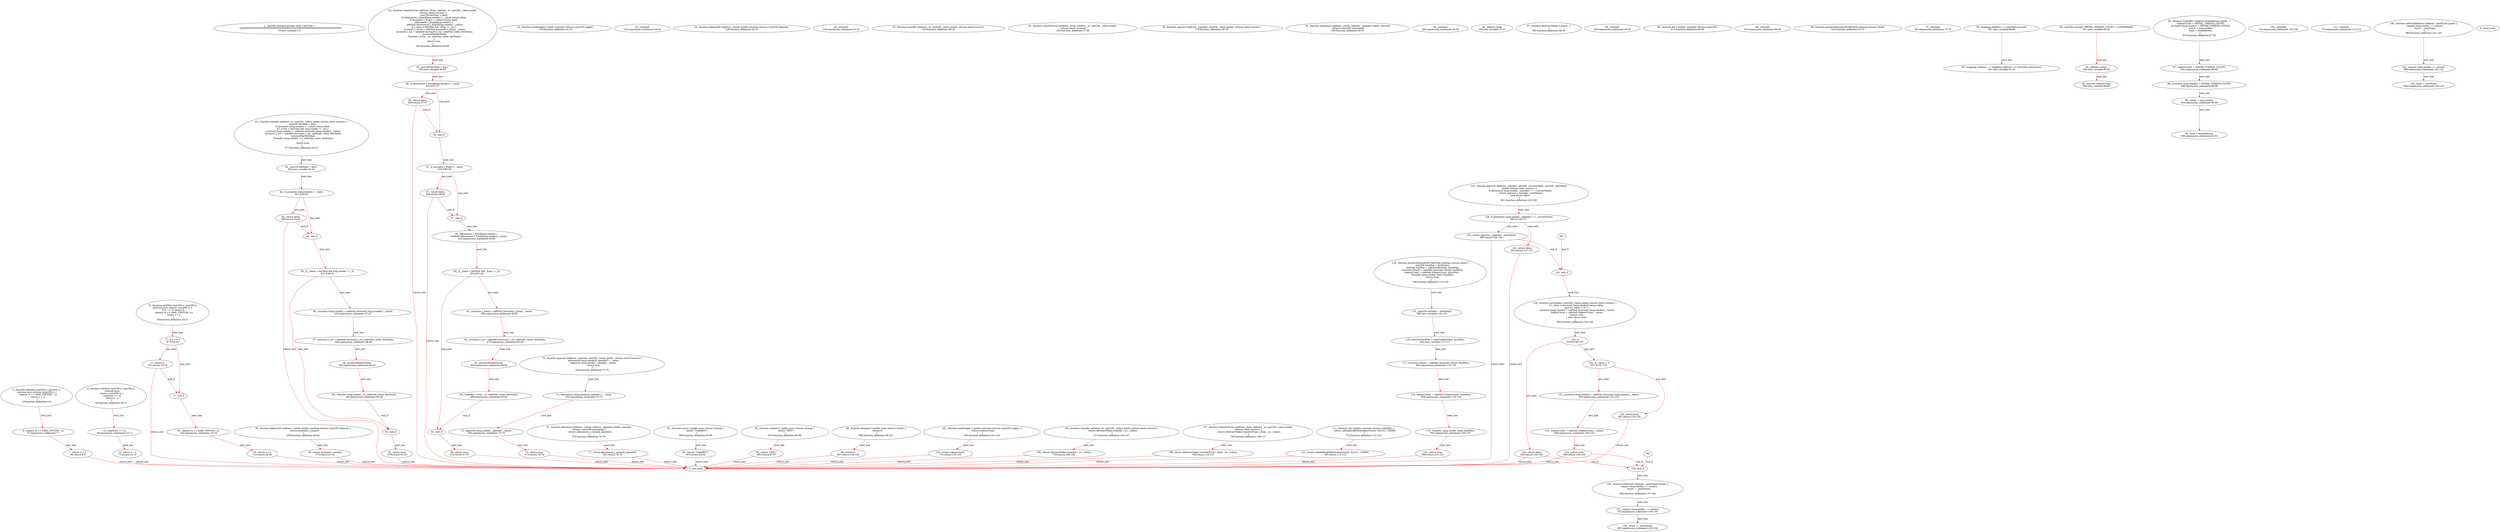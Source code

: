digraph  {
13 [label="2_ uint256 constant private MAX_UINT256 =\n    0xFFFFFFFFFFFFFFFFFFFFFFFFFFFFFFFFFFFFFFFFFFFFFFFFFFFFFFFFFFFFFFFF;\n13-new_variable-3-4", method="", type_label=new_variable];
19 [label="4_ function safeAdd (uint256 x, uint256 y) \n internal pure returns (uint256 z) {\n    require (x <= MAX_UINT256 - y);\n    return x + y;\n  }\n19-function_definition-5-9", method="safeAdd(uint256 x,uint256 y)", type_label=function_definition];
37 [label="6_ require (x <= MAX_UINT256 - y);\n37-expression_statement-7-7", method="safeAdd(uint256 x,uint256 y)", type_label=expression_statement];
46 [label="7_ return x + y;\n46-return-8-8", method="safeAdd(uint256 x,uint256 y)", type_label=return];
50 [label="9_ function safeSub (uint256 x, uint256 y)\n   internal pure\n  returns (uint256 z) {\n    require(x >= y);\n    return x - y;\n  }\n50-function_definition-10-15", method="safeSub(uint256 x,uint256 y)", type_label=function_definition];
68 [label="12_ require(x >= y);\n68-expression_statement-13-13", method="safeSub(uint256 x,uint256 y)", type_label=expression_statement];
75 [label="13_ return x - y;\n75-return-14-14", method="safeSub(uint256 x,uint256 y)", type_label=return];
79 [label="15_ function safeMul (uint256 x, uint256 y)\ninternal pure returns (uint256 z) {\n    if (y == 0) return 0;  \n    require (x <= MAX_UINT256 / y);\n    return x * y;\n  }\n79-function_definition-16-21", method="safeMul(uint256 x,uint256 y)", type_label=function_definition];
97 [label="17_ if_y == 0\n97-if-18-18", method="safeMul(uint256 x,uint256 y)", type_label=if];
1098 [label="17_ end_if", method="safeMul(uint256 x,uint256 y)", type_label=end_if];
101 [label="17_ return 0;\n101-return-18-18", method="safeMul(uint256 x,uint256 y)", type_label=return];
103 [label="18_ require (x <= MAX_UINT256 / y);\n103-expression_statement-19-19", method="safeMul(uint256 x,uint256 y)", type_label=expression_statement];
112 [label="19_ return x * y;\n112-return-20-20", method="safeMul(uint256 x,uint256 y)", type_label=return];
119 [label="23_ function totalSupply() public constant returns (uint256 supply);\n119-function_definition-24-24", method="totalSupply()", type_label=function_definition];
122 [label="23_ constant\n122-expression_statement-24-24", method="totalSupply()", type_label=expression_statement];
129 [label="24_ function balanceOf (address _owner) public constant returns (uint256 balance);\n129-function_definition-25-25", method="balanceOf(address _owner)", type_label=function_definition];
136 [label="24_ constant\n136-expression_statement-25-25", method="balanceOf(address _owner)", type_label=expression_statement];
143 [label="25_ function transfer (address _to, uint256 _value) public  returns (bool success);\n143-function_definition-26-26", method="transfer(address _to,uint256 _value)", type_label=function_definition];
159 [label="26_ function transferFrom (address _from, address _to, uint256 _value) public \n  returns (bool success);\n159-function_definition-27-28", method="transferFrom(address _from,address _to,uint256 _value)", type_label=function_definition];
179 [label="28_ function approve (address _spender, uint256 _value) public  returns (bool success);\n179-function_definition-29-29", method="approve(address _spender,uint256 _value)", type_label=function_definition];
195 [label="29_ function allowance (address _owner, address _spender) public constant\n  returns (uint256 remaining);\n195-function_definition-30-31", method="allowance(address _owner,address _spender)", type_label=function_definition];
206 [label="29_ constant\n206-expression_statement-30-30", method="allowance(address _owner,address _spender)", type_label=expression_statement];
250 [label="36_ address fund;\n250-new_variable-37-37", method="", type_label=new_variable];
254 [label="37_ function AbstractToken () public  {\n  }\n254-function_definition-38-39", method="AbstractToken()", type_label=function_definition];
258 [label="39_ function balanceOf (address _owner) public constant returns (uint256 balance) {\n    return accounts [_owner];\n  }\n258-function_definition-40-42", method="balanceOf(address _owner)", type_label=function_definition];
265 [label="39_ constant\n265-expression_statement-40-40", method="balanceOf(address _owner)", type_label=expression_statement];
273 [label="40_ return accounts [_owner];\n273-return-41-41", method="balanceOf(address _owner)", type_label=return];
277 [label="42_ function transfer (address _to, uint256 _value) public returns (bool success) {\n    uint256 feeTotal = fee();\n    if (accounts [msg.sender] < _value) return false;\n    if (_value > feeTotal && msg.sender != _to) {\n      accounts [msg.sender] = safeSub (accounts [msg.sender], _value);\n      accounts [_to] = safeAdd (accounts [_to], safeSub(_value, feeTotal));\n      processFee(feeTotal);\n      Transfer (msg.sender, _to, safeSub(_value, feeTotal));\n    }\n    return true;\n  }\n277-function_definition-43-53", method="transfer(address _to,uint256 _value)", type_label=function_definition];
294 [label="43_ uint256 feeTotal = fee();\n294-new_variable-44-44", method="transfer(address _to,uint256 _value)", type_label=new_variable];
301 [label="44_ if_accounts [msg.sender] < _value\n301-if-45-45", method="transfer(address _to,uint256 _value)", type_label=if];
1302 [label="44_ end_if", method="transfer(address _to,uint256 _value)", type_label=end_if];
309 [label="44_ return false;\n309-return-45-45", method="transfer(address _to,uint256 _value)", type_label=return];
312 [label="45_ if__value > feeTotal && msg.sender != _to\n312-if-46-51", method="transfer(address _to,uint256 _value)", type_label=if];
1313 [label="45_ end_if", method="transfer(address _to,uint256 _value)", type_label=end_if];
323 [label="46_ accounts [msg.sender] = safeSub (accounts [msg.sender], _value);\n323-expression_statement-47-47", method="transfer(address _to,uint256 _value)", type_label=expression_statement];
340 [label="47_ accounts [_to] = safeAdd (accounts [_to], safeSub(_value, feeTotal));\n340-expression_statement-48-48", method="transfer(address _to,uint256 _value)", type_label=expression_statement];
358 [label="48_ processFee(feeTotal);\n358-expression_statement-49-49", method="transfer(address _to,uint256 _value)", type_label=expression_statement];
363 [label="49_ Transfer (msg.sender, _to, safeSub(_value, feeTotal));\n363-expression_statement-50-50", method="transfer(address _to,uint256 _value)", type_label=expression_statement];
379 [label="51_ return true;\n379-return-52-52", method="transfer(address _to,uint256 _value)", type_label=return];
382 [label="53_ function transferFrom (address _from, address _to, uint256 _value) public\n  returns (bool success) {\n    uint256 feeTotal = fee();\n    if (allowances [_from][msg.sender] < _value) return false;\n    if (accounts [_from] < _value) return false;\n    allowances [_from][msg.sender] =\n      safeSub (allowances [_from][msg.sender], _value);\n    if (_value > feeTotal && _from != _to) {\n      accounts [_from] = safeSub (accounts [_from], _value);\n      accounts [_to] = safeAdd (accounts [_to], safeSub(_value, feeTotal));\n      processFee(feeTotal);\n      Transfer (_from, _to, safeSub(_value, feeTotal));\n    }\n    return true;\n  }\n382-function_definition-54-68", method="transferFrom(address _from,address _to,uint256 _value)", type_label=function_definition];
403 [label="55_ uint256 feeTotal = fee();\n403-new_variable-56-56", method="transferFrom(address _from,address _to,uint256 _value)", type_label=new_variable];
410 [label="56_ if_allowances [_from][msg.sender] < _value\n410-if-57-57", method="transferFrom(address _from,address _to,uint256 _value)", type_label=if];
1411 [label="56_ end_if", method="transferFrom(address _from,address _to,uint256 _value)", type_label=end_if];
420 [label="56_ return false;\n420-return-57-57", method="transferFrom(address _from,address _to,uint256 _value)", type_label=return];
423 [label="57_ if_accounts [_from] < _value\n423-if-58-58", method="transferFrom(address _from,address _to,uint256 _value)", type_label=if];
1424 [label="57_ end_if", method="transferFrom(address _from,address _to,uint256 _value)", type_label=end_if];
429 [label="57_ return false;\n429-return-58-58", method="transferFrom(address _from,address _to,uint256 _value)", type_label=return];
432 [label="58_ allowances [_from][msg.sender] =\n      safeSub (allowances [_from][msg.sender], _value);\n432-expression_statement-59-60", method="transferFrom(address _from,address _to,uint256 _value)", type_label=expression_statement];
453 [label="60_ if__value > feeTotal && _from != _to\n453-if-61-66", method="transferFrom(address _from,address _to,uint256 _value)", type_label=if];
1454 [label="60_ end_if", method="transferFrom(address _from,address _to,uint256 _value)", type_label=end_if];
462 [label="61_ accounts [_from] = safeSub (accounts [_from], _value);\n462-expression_statement-62-62", method="transferFrom(address _from,address _to,uint256 _value)", type_label=expression_statement];
475 [label="62_ accounts [_to] = safeAdd (accounts [_to], safeSub(_value, feeTotal));\n475-expression_statement-63-63", method="transferFrom(address _from,address _to,uint256 _value)", type_label=expression_statement];
493 [label="63_ processFee(feeTotal);\n493-expression_statement-64-64", method="transferFrom(address _from,address _to,uint256 _value)", type_label=expression_statement];
498 [label="64_ Transfer (_from, _to, safeSub(_value, feeTotal));\n498-expression_statement-65-65", method="transferFrom(address _from,address _to,uint256 _value)", type_label=expression_statement];
512 [label="66_ return true;\n512-return-67-67", method="transferFrom(address _from,address _to,uint256 _value)", type_label=return];
515 [label="68_ function fee () public  constant returns (uint256);\n515-function_definition-69-69", method="fee()", type_label=function_definition];
518 [label="68_ constant\n518-expression_statement-69-69", method="fee()", type_label=expression_statement];
524 [label="69_ function processFee(uint256 feeTotal) internal returns (bool);\n524-function_definition-70-70", method="processFee(uint256 feeTotal)", type_label=function_definition];
535 [label="70_ function approve (address _spender, uint256 _value) public  returns (bool success) {\n    allowances [msg.sender][_spender] = _value;\n    Approval (msg.sender, _spender, _value);\n    return true;\n  }\n535-function_definition-71-75", method="approve(address _spender,uint256 _value)", type_label=function_definition];
552 [label="71_ allowances [msg.sender][_spender] = _value;\n552-expression_statement-72-72", method="approve(address _spender,uint256 _value)", type_label=expression_statement];
562 [label="72_ Approval (msg.sender, _spender, _value);\n562-expression_statement-73-73", method="approve(address _spender,uint256 _value)", type_label=expression_statement];
573 [label="73_ return true;\n573-return-74-74", method="approve(address _spender,uint256 _value)", type_label=return];
576 [label="75_ function allowance (address _owner, address _spender) public constant\n  returns (uint256 remaining) {\n    return allowances [_owner][_spender];\n  }\n576-function_definition-76-79", method="allowance(address _owner,address _spender)", type_label=function_definition];
587 [label="75_ constant\n587-expression_statement-76-76", method="allowance(address _owner,address _spender)", type_label=expression_statement];
595 [label="77_ return allowances [_owner][_spender];\n595-return-78-78", method="allowance(address _owner,address _spender)", type_label=return];
601 [label="79_ mapping (address => uint256) accounts;\n601-new_variable-80-80", method="", type_label=new_variable];
607 [label="80_ mapping (address => mapping (address => uint256)) allowances;\n607-new_variable-81-81", method="", type_label=new_variable];
621 [label="83_ uint256 constant INITIAL_TOKENS_COUNT = 210000000e6;\n621-new_variable-84-84", method="", type_label=new_variable];
626 [label="84_ address owner;\n626-new_variable-85-85", method="", type_label=new_variable];
630 [label="85_ uint256 tokensCount;\n630-new_variable-86-86", method="", type_label=new_variable];
634 [label="86_ function TradeBTC (address fundAddress) public  {\n    tokensCount = INITIAL_TOKENS_COUNT;\n    accounts [msg.sender] = INITIAL_TOKENS_COUNT;\n    owner = msg.sender;\n    fund = fundAddress;\n  }\n634-function_definition-87-92", method="TradeBTC(address fundAddress)", type_label=function_definition];
642 [label="87_ tokensCount = INITIAL_TOKENS_COUNT;\n642-expression_statement-88-88", method="TradeBTC(address fundAddress)", type_label=expression_statement];
646 [label="88_ accounts [msg.sender] = INITIAL_TOKENS_COUNT;\n646-expression_statement-89-89", method="TradeBTC(address fundAddress)", type_label=expression_statement];
654 [label="89_ owner = msg.sender;\n654-expression_statement-90-90", method="TradeBTC(address fundAddress)", type_label=expression_statement];
660 [label="90_ fund = fundAddress;\n660-expression_statement-91-91", method="TradeBTC(address fundAddress)", type_label=expression_statement];
664 [label="92_ function name () public pure returns (string) {\n    return \"TradeBTC\";\n  }\n664-function_definition-93-95", method="name()", type_label=function_definition];
673 [label="93_ return \"TradeBTC\";\n673-return-94-94", method="name()", type_label=return];
676 [label="95_ function symbol ()  public pure returns (string) {\n    return \"tBTC\";\n  }\n676-function_definition-96-98", method="symbol()", type_label=function_definition];
685 [label="96_ return \"tBTC\";\n685-return-97-97", method="symbol()", type_label=return];
688 [label="98_ function decimals () public pure returns (uint8) {\n    return 6;\n  }\n688-function_definition-99-101", method="decimals()", type_label=function_definition];
697 [label="99_ return 6;\n697-return-100-100", method="decimals()", type_label=return];
699 [label="101_ function totalSupply () public constant returns (uint256 supply) {\n    return tokensCount;\n  }\n699-function_definition-102-104", method="totalSupply()", type_label=function_definition];
702 [label="101_ constant\n702-expression_statement-102-102", method="totalSupply()", type_label=expression_statement];
710 [label="102_ return tokensCount;\n710-return-103-103", method="totalSupply()", type_label=return];
712 [label="104_ function transfer (address _to, uint256 _value) public returns (bool success) {\n    return AbstractToken.transfer (_to, _value);\n  }\n712-function_definition-105-107", method="transfer(address _to,uint256 _value)", type_label=function_definition];
729 [label="105_ return AbstractToken.transfer (_to, _value);\n729-return-106-106", method="transfer(address _to,uint256 _value)", type_label=return];
738 [label="107_ function transferFrom (address _from, address _to, uint256 _value) public\n  returns (bool success) {\n    return AbstractToken.transferFrom (_from, _to, _value);\n  }\n738-function_definition-108-111", method="transferFrom(address _from,address _to,uint256 _value)", type_label=function_definition];
759 [label="109_ return AbstractToken.transferFrom (_from, _to, _value);\n759-return-110-110", method="transferFrom(address _from,address _to,uint256 _value)", type_label=return];
770 [label="111_ function fee ()public constant returns (uint256)  {\n    return safeAdd(safeMul(tokensCount, 5)/1e11, 25000);\n  }\n770-function_definition-112-114", method="fee()", type_label=function_definition];
773 [label="111_ constant\n773-expression_statement-112-112", method="fee()", type_label=expression_statement];
780 [label="112_ return safeAdd(safeMul(tokensCount, 5)/1e11, 25000);\n780-return-113-113", method="fee()", type_label=return];
794 [label="114_ function processFee(uint256 feeTotal) internal returns (bool) {\n      uint256 burnFee = feeTotal/2;\n      uint256 fundFee = safeSub(feeTotal, burnFee);\n      accounts [fund] = safeAdd (accounts [fund], fundFee);\n      tokensCount = safeSub (tokensCount, burnFee);  \n      Transfer (msg.sender, fund, fundFee);\n      return true;\n  }\n794-function_definition-115-122", method="processFee(uint256 feeTotal)", type_label=function_definition];
806 [label="115_ uint256 burnFee = feeTotal/2;\n806-new_variable-116-116", method="processFee(uint256 feeTotal)", type_label=new_variable];
814 [label="116_ uint256 fundFee = safeSub(feeTotal, burnFee);\n814-new_variable-117-117", method="processFee(uint256 feeTotal)", type_label=new_variable];
825 [label="117_ accounts [fund] = safeAdd (accounts [fund], fundFee);\n825-expression_statement-118-118", method="processFee(uint256 feeTotal)", type_label=expression_statement];
838 [label="118_ tokensCount = safeSub (tokensCount, burnFee);\n838-expression_statement-119-119", method="processFee(uint256 feeTotal)", type_label=expression_statement];
847 [label="119_ Transfer (msg.sender, fund, fundFee);\n847-expression_statement-120-120", method="processFee(uint256 feeTotal)", type_label=expression_statement];
858 [label="120_ return true;\n858-return-121-121", method="processFee(uint256 feeTotal)", type_label=return];
861 [label="122_ function approve (address _spender, uint256 _currentValue, uint256 _newValue)\n  public returns (bool success) {\n    if (allowance (msg.sender, _spender) == _currentValue)\n      return approve (_spender, _newValue);\n    else return false;\n  }\n861-function_definition-123-128", method="approve(address _spender,uint256 _currentValue,uint256 _newValue)", type_label=function_definition];
882 [label="124_ if_allowance (msg.sender, _spender) == _currentValue\n882-if-125-127", method="approve(address _spender,uint256 _currentValue,uint256 _newValue)", type_label=if];
1883 [label="124_ end_if", method="approve(address _spender,uint256 _currentValue,uint256 _newValue)", type_label=end_if];
893 [label="125_ return approve (_spender, _newValue);\n893-return-126-126", method="approve(address _spender,uint256 _currentValue,uint256 _newValue)", type_label=return];
900 [label="126_ return false;\n900-return-127-127", method="approve(address _spender,uint256 _currentValue,uint256 _newValue)", type_label=return];
903 [label="128_ function burnTokens (uint256 _value) public returns (bool success) {\n    if (_value > accounts [msg.sender]) return false;\n    else if (_value > 0) {\n      accounts [msg.sender] = safeSub (accounts [msg.sender], _value);\n      tokensCount = safeSub (tokensCount, _value);\n      return true;\n    } else return true;\n  }\n903-function_definition-129-136", method="burnTokens(uint256 _value)", type_label=function_definition];
916 [label="129_ if\n916-if-130-135", method="burnTokens(uint256 _value)", type_label=if];
1917 [label="129_ end_if", method="burnTokens(uint256 _value)", type_label=end_if];
924 [label="129_ return false;\n924-return-130-130", method="burnTokens(uint256 _value)", type_label=return];
927 [label="130_ if__value > 0\n927-if-131-135", method="burnTokens(uint256 _value)", type_label=if];
932 [label="131_ accounts [msg.sender] = safeSub (accounts [msg.sender], _value);\n932-expression_statement-132-132", method="burnTokens(uint256 _value)", type_label=expression_statement];
949 [label="132_ tokensCount = safeSub (tokensCount, _value);\n949-expression_statement-133-133", method="burnTokens(uint256 _value)", type_label=expression_statement];
958 [label="133_ return true;\n958-return-134-134", method="burnTokens(uint256 _value)", type_label=return];
961 [label="134_ return true;\n961-return-135-135", method="burnTokens(uint256 _value)", type_label=return];
964 [label="136_ function setOwner (address _newOwner) public {\n    require (msg.sender == owner);\n    owner = _newOwner;\n  }\n964-function_definition-137-140", method="setOwner(address _newOwner)", type_label=function_definition];
972 [label="137_ require (msg.sender == owner);\n972-expression_statement-138-138", method="setOwner(address _newOwner)", type_label=expression_statement];
981 [label="138_ owner = _newOwner;\n981-expression_statement-139-139", method="setOwner(address _newOwner)", type_label=expression_statement];
985 [label="140_ function setFundAddress (address _newFund) public {\n    require (msg.sender == owner);\n    fund = _newFund;\n  }\n985-function_definition-141-144", method="setFundAddress(address _newFund)", type_label=function_definition];
993 [label="141_ require (msg.sender == owner);\n993-expression_statement-142-142", method="setFundAddress(address _newFund)", type_label=expression_statement];
1002 [label="142_ fund = _newFund;\n1002-expression_statement-143-143", method="setFundAddress(address _newFund)", type_label=expression_statement];
1 [label="0_ start_node", method="", type_label=start];
2 [label="0_ exit_node", method="", type_label=exit];
901;
962;
19 -> 37  [color=red, controlflow_type=next_line, edge_type=CFG_edge, key=0, label=next_line];
37 -> 46  [color=red, controlflow_type=next_line, edge_type=CFG_edge, key=0, label=next_line];
46 -> 2  [color=red, controlflow_type=return_exit, edge_type=CFG_edge, key=0, label=return_exit];
50 -> 68  [color=red, controlflow_type=next_line, edge_type=CFG_edge, key=0, label=next_line];
68 -> 75  [color=red, controlflow_type=next_line, edge_type=CFG_edge, key=0, label=next_line];
75 -> 2  [color=red, controlflow_type=return_exit, edge_type=CFG_edge, key=0, label=return_exit];
79 -> 97  [color=red, controlflow_type=next_line, edge_type=CFG_edge, key=0, label=next_line];
97 -> 101  [color=red, controlflow_type=pos_next, edge_type=CFG_edge, key=0, label=pos_next];
97 -> 1098  [color=red, controlflow_type=neg_next, edge_type=CFG_edge, key=0, label=neg_next];
1098 -> 103  [color=red, controlflow_type=next_line, edge_type=CFG_edge, key=0, label=next_line];
101 -> 1098  [color=red, controlflow_type=end_if, edge_type=CFG_edge, key=0, label=end_if];
101 -> 2  [color=red, controlflow_type=return_exit, edge_type=CFG_edge, key=0, label=return_exit];
103 -> 112  [color=red, controlflow_type=next_line, edge_type=CFG_edge, key=0, label=next_line];
112 -> 2  [color=red, controlflow_type=return_exit, edge_type=CFG_edge, key=0, label=return_exit];
258 -> 273  [color=red, controlflow_type=next_line, edge_type=CFG_edge, key=0, label=next_line];
273 -> 2  [color=red, controlflow_type=return_exit, edge_type=CFG_edge, key=0, label=return_exit];
277 -> 294  [color=red, controlflow_type=next_line, edge_type=CFG_edge, key=0, label=next_line];
294 -> 301  [color=red, controlflow_type=next_line, edge_type=CFG_edge, key=0, label=next_line];
301 -> 309  [color=red, controlflow_type=pos_next, edge_type=CFG_edge, key=0, label=pos_next];
301 -> 1302  [color=red, controlflow_type=neg_next, edge_type=CFG_edge, key=0, label=neg_next];
1302 -> 312  [color=red, controlflow_type=next_line, edge_type=CFG_edge, key=0, label=next_line];
309 -> 1302  [color=red, controlflow_type=end_if, edge_type=CFG_edge, key=0, label=end_if];
309 -> 2  [color=red, controlflow_type=return_exit, edge_type=CFG_edge, key=0, label=return_exit];
312 -> 323  [color=red, controlflow_type=pos_next, edge_type=CFG_edge, key=0, label=pos_next];
312 -> 1313  [color=red, controlflow_type=neg_next, edge_type=CFG_edge, key=0, label=neg_next];
1313 -> 379  [color=red, controlflow_type=next_line, edge_type=CFG_edge, key=0, label=next_line];
323 -> 340  [color=red, controlflow_type=next_line, edge_type=CFG_edge, key=0, label=next_line];
340 -> 358  [color=red, controlflow_type=next_line, edge_type=CFG_edge, key=0, label=next_line];
358 -> 363  [color=red, controlflow_type=next_line, edge_type=CFG_edge, key=0, label=next_line];
363 -> 1313  [color=red, controlflow_type=end_if, edge_type=CFG_edge, key=0, label=end_if];
379 -> 2  [color=red, controlflow_type=return_exit, edge_type=CFG_edge, key=0, label=return_exit];
382 -> 403  [color=red, controlflow_type=next_line, edge_type=CFG_edge, key=0, label=next_line];
403 -> 410  [color=red, controlflow_type=next_line, edge_type=CFG_edge, key=0, label=next_line];
410 -> 420  [color=red, controlflow_type=pos_next, edge_type=CFG_edge, key=0, label=pos_next];
410 -> 1411  [color=red, controlflow_type=neg_next, edge_type=CFG_edge, key=0, label=neg_next];
1411 -> 423  [color=red, controlflow_type=next_line, edge_type=CFG_edge, key=0, label=next_line];
420 -> 1411  [color=red, controlflow_type=end_if, edge_type=CFG_edge, key=0, label=end_if];
420 -> 2  [color=red, controlflow_type=return_exit, edge_type=CFG_edge, key=0, label=return_exit];
423 -> 429  [color=red, controlflow_type=pos_next, edge_type=CFG_edge, key=0, label=pos_next];
423 -> 1424  [color=red, controlflow_type=neg_next, edge_type=CFG_edge, key=0, label=neg_next];
1424 -> 432  [color=red, controlflow_type=next_line, edge_type=CFG_edge, key=0, label=next_line];
429 -> 1424  [color=red, controlflow_type=end_if, edge_type=CFG_edge, key=0, label=end_if];
429 -> 2  [color=red, controlflow_type=return_exit, edge_type=CFG_edge, key=0, label=return_exit];
432 -> 453  [color=red, controlflow_type=next_line, edge_type=CFG_edge, key=0, label=next_line];
453 -> 462  [color=red, controlflow_type=pos_next, edge_type=CFG_edge, key=0, label=pos_next];
453 -> 1454  [color=red, controlflow_type=neg_next, edge_type=CFG_edge, key=0, label=neg_next];
1454 -> 512  [color=red, controlflow_type=next_line, edge_type=CFG_edge, key=0, label=next_line];
462 -> 475  [color=red, controlflow_type=next_line, edge_type=CFG_edge, key=0, label=next_line];
475 -> 493  [color=red, controlflow_type=next_line, edge_type=CFG_edge, key=0, label=next_line];
493 -> 498  [color=red, controlflow_type=next_line, edge_type=CFG_edge, key=0, label=next_line];
498 -> 1454  [color=red, controlflow_type=end_if, edge_type=CFG_edge, key=0, label=end_if];
512 -> 2  [color=red, controlflow_type=return_exit, edge_type=CFG_edge, key=0, label=return_exit];
535 -> 552  [color=red, controlflow_type=next_line, edge_type=CFG_edge, key=0, label=next_line];
552 -> 562  [color=red, controlflow_type=next_line, edge_type=CFG_edge, key=0, label=next_line];
562 -> 573  [color=red, controlflow_type=next_line, edge_type=CFG_edge, key=0, label=next_line];
573 -> 2  [color=red, controlflow_type=return_exit, edge_type=CFG_edge, key=0, label=return_exit];
576 -> 595  [color=red, controlflow_type=next_line, edge_type=CFG_edge, key=0, label=next_line];
595 -> 2  [color=red, controlflow_type=return_exit, edge_type=CFG_edge, key=0, label=return_exit];
601 -> 607  [color=red, controlflow_type=next_line, edge_type=CFG_edge, key=0, label=next_line];
621 -> 626  [color=red, controlflow_type=next_line, edge_type=CFG_edge, key=0, label=next_line];
626 -> 630  [color=red, controlflow_type=next_line, edge_type=CFG_edge, key=0, label=next_line];
634 -> 642  [color=red, controlflow_type=next_line, edge_type=CFG_edge, key=0, label=next_line];
642 -> 646  [color=red, controlflow_type=next_line, edge_type=CFG_edge, key=0, label=next_line];
646 -> 654  [color=red, controlflow_type=next_line, edge_type=CFG_edge, key=0, label=next_line];
654 -> 660  [color=red, controlflow_type=next_line, edge_type=CFG_edge, key=0, label=next_line];
664 -> 673  [color=red, controlflow_type=next_line, edge_type=CFG_edge, key=0, label=next_line];
673 -> 2  [color=red, controlflow_type=return_exit, edge_type=CFG_edge, key=0, label=return_exit];
676 -> 685  [color=red, controlflow_type=next_line, edge_type=CFG_edge, key=0, label=next_line];
685 -> 2  [color=red, controlflow_type=return_exit, edge_type=CFG_edge, key=0, label=return_exit];
688 -> 697  [color=red, controlflow_type=next_line, edge_type=CFG_edge, key=0, label=next_line];
697 -> 2  [color=red, controlflow_type=return_exit, edge_type=CFG_edge, key=0, label=return_exit];
699 -> 710  [color=red, controlflow_type=next_line, edge_type=CFG_edge, key=0, label=next_line];
710 -> 2  [color=red, controlflow_type=return_exit, edge_type=CFG_edge, key=0, label=return_exit];
712 -> 729  [color=red, controlflow_type=next_line, edge_type=CFG_edge, key=0, label=next_line];
729 -> 2  [color=red, controlflow_type=return_exit, edge_type=CFG_edge, key=0, label=return_exit];
738 -> 759  [color=red, controlflow_type=next_line, edge_type=CFG_edge, key=0, label=next_line];
759 -> 2  [color=red, controlflow_type=return_exit, edge_type=CFG_edge, key=0, label=return_exit];
770 -> 780  [color=red, controlflow_type=next_line, edge_type=CFG_edge, key=0, label=next_line];
780 -> 2  [color=red, controlflow_type=return_exit, edge_type=CFG_edge, key=0, label=return_exit];
794 -> 806  [color=red, controlflow_type=next_line, edge_type=CFG_edge, key=0, label=next_line];
806 -> 814  [color=red, controlflow_type=next_line, edge_type=CFG_edge, key=0, label=next_line];
814 -> 825  [color=red, controlflow_type=next_line, edge_type=CFG_edge, key=0, label=next_line];
825 -> 838  [color=red, controlflow_type=next_line, edge_type=CFG_edge, key=0, label=next_line];
838 -> 847  [color=red, controlflow_type=next_line, edge_type=CFG_edge, key=0, label=next_line];
847 -> 858  [color=red, controlflow_type=next_line, edge_type=CFG_edge, key=0, label=next_line];
858 -> 2  [color=red, controlflow_type=return_exit, edge_type=CFG_edge, key=0, label=return_exit];
861 -> 882  [color=red, controlflow_type=next_line, edge_type=CFG_edge, key=0, label=next_line];
882 -> 893  [color=red, controlflow_type=pos_next, edge_type=CFG_edge, key=0, label=pos_next];
882 -> 900  [color=red, controlflow_type=neg_next, edge_type=CFG_edge, key=0, label=neg_next];
1883 -> 903  [color=red, controlflow_type=next_line, edge_type=CFG_edge, key=0, label=next_line];
893 -> 1883  [color=red, controlflow_type=end_if, edge_type=CFG_edge, key=0, label=end_if];
893 -> 2  [color=red, controlflow_type=return_exit, edge_type=CFG_edge, key=0, label=return_exit];
900 -> 2  [color=red, controlflow_type=return_exit, edge_type=CFG_edge, key=0, label=return_exit];
903 -> 916  [color=red, controlflow_type=next_line, edge_type=CFG_edge, key=0, label=next_line];
916 -> 924  [color=red, controlflow_type=pos_next, edge_type=CFG_edge, key=0, label=pos_next];
916 -> 927  [color=red, controlflow_type=neg_next, edge_type=CFG_edge, key=0, label=neg_next];
1917 -> 964  [color=red, controlflow_type=next_line, edge_type=CFG_edge, key=0, label=next_line];
924 -> 1917  [color=red, controlflow_type=end_if, edge_type=CFG_edge, key=0, label=end_if];
924 -> 2  [color=red, controlflow_type=return_exit, edge_type=CFG_edge, key=0, label=return_exit];
927 -> 932  [color=red, controlflow_type=pos_next, edge_type=CFG_edge, key=0, label=pos_next];
927 -> 961  [color=red, controlflow_type=neg_next, edge_type=CFG_edge, key=0, label=neg_next];
932 -> 949  [color=red, controlflow_type=next_line, edge_type=CFG_edge, key=0, label=next_line];
949 -> 958  [color=red, controlflow_type=next_line, edge_type=CFG_edge, key=0, label=next_line];
958 -> 1917  [color=red, controlflow_type=end_if, edge_type=CFG_edge, key=0, label=end_if];
958 -> 2  [color=red, controlflow_type=return_exit, edge_type=CFG_edge, key=0, label=return_exit];
961 -> 2  [color=red, controlflow_type=return_exit, edge_type=CFG_edge, key=0, label=return_exit];
964 -> 972  [color=red, controlflow_type=next_line, edge_type=CFG_edge, key=0, label=next_line];
972 -> 981  [color=red, controlflow_type=next_line, edge_type=CFG_edge, key=0, label=next_line];
985 -> 993  [color=red, controlflow_type=next_line, edge_type=CFG_edge, key=0, label=next_line];
993 -> 1002  [color=red, controlflow_type=next_line, edge_type=CFG_edge, key=0, label=next_line];
901 -> 1883  [color=red, controlflow_type=end_if, edge_type=CFG_edge, key=0, label=end_if];
962 -> 1917  [color=red, controlflow_type=end_if, edge_type=CFG_edge, key=0, label=end_if];
}
